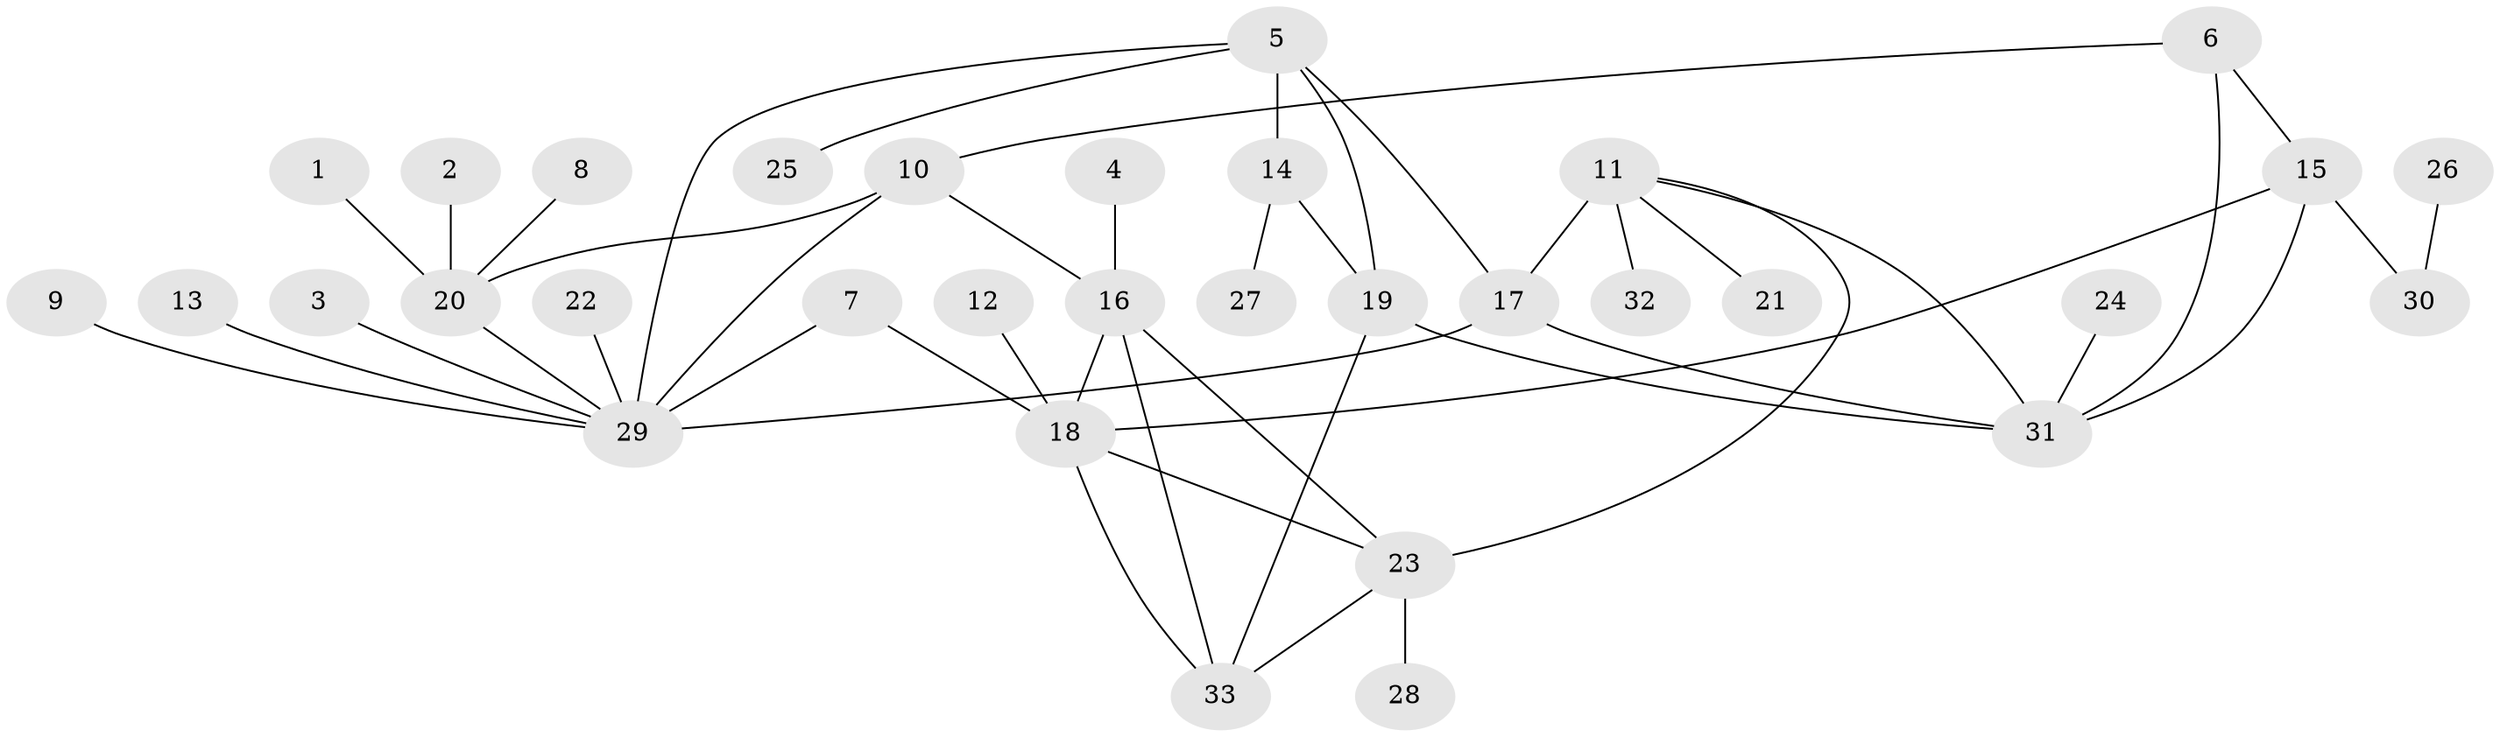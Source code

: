 // original degree distribution, {6: 0.04878048780487805, 7: 0.06097560975609756, 8: 0.024390243902439025, 4: 0.06097560975609756, 12: 0.012195121951219513, 5: 0.036585365853658534, 10: 0.012195121951219513, 3: 0.04878048780487805, 1: 0.5853658536585366, 2: 0.10975609756097561}
// Generated by graph-tools (version 1.1) at 2025/37/03/04/25 23:37:34]
// undirected, 33 vertices, 46 edges
graph export_dot {
  node [color=gray90,style=filled];
  1;
  2;
  3;
  4;
  5;
  6;
  7;
  8;
  9;
  10;
  11;
  12;
  13;
  14;
  15;
  16;
  17;
  18;
  19;
  20;
  21;
  22;
  23;
  24;
  25;
  26;
  27;
  28;
  29;
  30;
  31;
  32;
  33;
  1 -- 20 [weight=1.0];
  2 -- 20 [weight=1.0];
  3 -- 29 [weight=1.0];
  4 -- 16 [weight=1.0];
  5 -- 14 [weight=2.0];
  5 -- 17 [weight=1.0];
  5 -- 19 [weight=2.0];
  5 -- 25 [weight=1.0];
  5 -- 29 [weight=1.0];
  6 -- 10 [weight=1.0];
  6 -- 15 [weight=2.0];
  6 -- 31 [weight=2.0];
  7 -- 18 [weight=1.0];
  7 -- 29 [weight=1.0];
  8 -- 20 [weight=1.0];
  9 -- 29 [weight=1.0];
  10 -- 16 [weight=1.0];
  10 -- 20 [weight=2.0];
  10 -- 29 [weight=2.0];
  11 -- 17 [weight=4.0];
  11 -- 21 [weight=1.0];
  11 -- 23 [weight=1.0];
  11 -- 31 [weight=1.0];
  11 -- 32 [weight=1.0];
  12 -- 18 [weight=1.0];
  13 -- 29 [weight=1.0];
  14 -- 19 [weight=1.0];
  14 -- 27 [weight=1.0];
  15 -- 18 [weight=1.0];
  15 -- 30 [weight=1.0];
  15 -- 31 [weight=1.0];
  16 -- 18 [weight=1.0];
  16 -- 23 [weight=1.0];
  16 -- 33 [weight=1.0];
  17 -- 29 [weight=1.0];
  17 -- 31 [weight=1.0];
  18 -- 23 [weight=1.0];
  18 -- 33 [weight=1.0];
  19 -- 31 [weight=2.0];
  19 -- 33 [weight=1.0];
  20 -- 29 [weight=1.0];
  22 -- 29 [weight=1.0];
  23 -- 28 [weight=1.0];
  23 -- 33 [weight=1.0];
  24 -- 31 [weight=1.0];
  26 -- 30 [weight=1.0];
}
